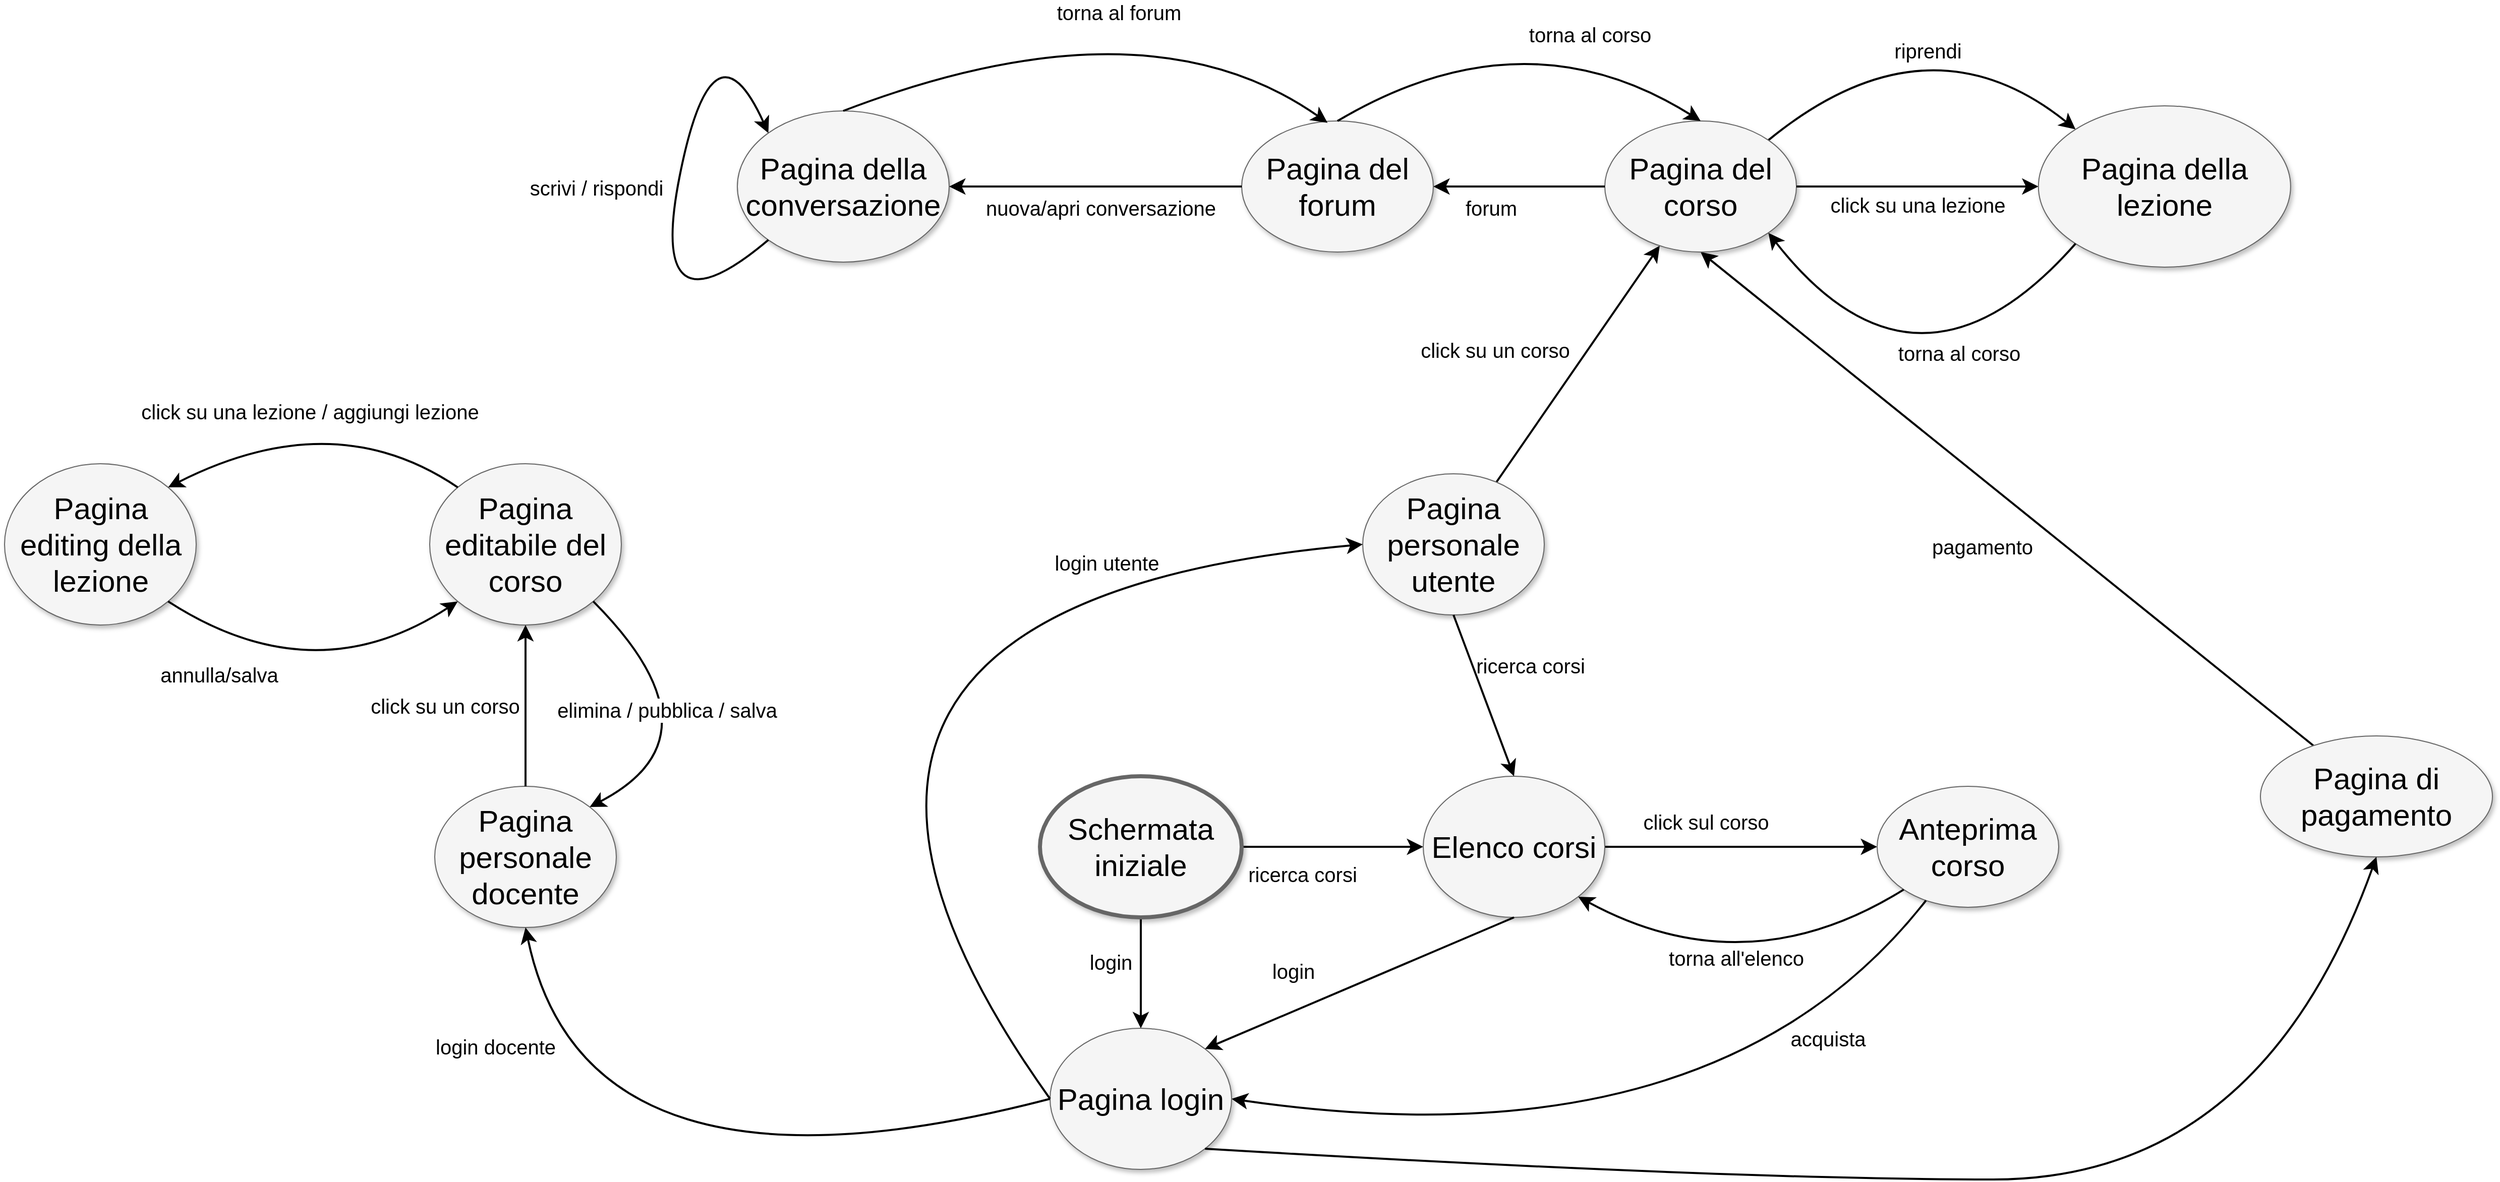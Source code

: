 <mxfile version="15.7.3" type="github">
  <diagram name="Page-1" id="ff44883e-f642-bcb2-894b-16b3d25a3f0b">
    <mxGraphModel dx="5333.5" dy="1724" grid="1" gridSize="10" guides="1" tooltips="1" connect="1" arrows="1" fold="1" page="1" pageScale="1.5" pageWidth="1169" pageHeight="826" background="none" math="0" shadow="0">
      <root>
        <mxCell id="0" style=";html=1;" />
        <mxCell id="1" style=";html=1;" parent="0" />
        <mxCell id="f0bcc99304e6f5a-9" style="edgeStyle=none;curved=1;html=1;startSize=10;endArrow=classic;endFill=1;endSize=10;strokeColor=#000000;strokeWidth=2;fontSize=12;entryX=0.5;entryY=0;entryDx=0;entryDy=0;" parent="1" source="f0bcc99304e6f5a-1" target="XKLOmq4zOArzT65DI4HL-18" edge="1">
          <mxGeometry relative="1" as="geometry">
            <mxPoint x="250" y="1050" as="targetPoint" />
          </mxGeometry>
        </mxCell>
        <mxCell id="f0bcc99304e6f5a-18" value="login" style="text;html=1;resizable=0;points=[];align=center;verticalAlign=middle;labelBackgroundColor=none;fontSize=20;" parent="f0bcc99304e6f5a-9" vertex="1" connectable="0">
          <mxGeometry x="0.255" y="-5" relative="1" as="geometry">
            <mxPoint x="-25" y="-25" as="offset" />
          </mxGeometry>
        </mxCell>
        <mxCell id="f0bcc99304e6f5a-16" style="edgeStyle=none;curved=1;html=1;startSize=10;endFill=1;endSize=10;strokeWidth=2;fontSize=12;" parent="1" source="f0bcc99304e6f5a-1" target="f0bcc99304e6f5a-3" edge="1">
          <mxGeometry relative="1" as="geometry" />
        </mxCell>
        <mxCell id="f0bcc99304e6f5a-19" value="ricerca corsi" style="text;html=1;resizable=0;points=[];align=center;verticalAlign=middle;labelBackgroundColor=#ffffff;fontSize=20;" parent="f0bcc99304e6f5a-16" vertex="1" connectable="0">
          <mxGeometry x="-0.074" y="-2" relative="1" as="geometry">
            <mxPoint x="-24" y="25" as="offset" />
          </mxGeometry>
        </mxCell>
        <mxCell id="f0bcc99304e6f5a-1" value="Schermata iniziale" style="ellipse;whiteSpace=wrap;html=1;rounded=0;shadow=1;strokeColor=#666666;strokeWidth=4;fontSize=30;align=center;fillColor=#f5f5f5;" parent="1" vertex="1">
          <mxGeometry x="150" y="810" width="200" height="140" as="geometry" />
        </mxCell>
        <mxCell id="f0bcc99304e6f5a-10" style="edgeStyle=none;curved=1;html=1;startSize=10;endFill=1;endSize=10;strokeWidth=2;fontSize=12;entryX=0.5;entryY=1;entryDx=0;entryDy=0;" parent="1" source="f0bcc99304e6f5a-6" target="f0bcc99304e6f5a-5" edge="1">
          <mxGeometry relative="1" as="geometry" />
        </mxCell>
        <mxCell id="f0bcc99304e6f5a-20" value="pagamento" style="text;html=1;resizable=0;points=[];align=center;verticalAlign=middle;labelBackgroundColor=#ffffff;fontSize=20;" parent="f0bcc99304e6f5a-10" vertex="1" connectable="0">
          <mxGeometry x="0.154" relative="1" as="geometry">
            <mxPoint x="22" y="85" as="offset" />
          </mxGeometry>
        </mxCell>
        <mxCell id="f0bcc99304e6f5a-11" style="edgeStyle=none;curved=1;html=1;startSize=10;endFill=1;endSize=10;strokeWidth=2;fontSize=12;" parent="1" source="f0bcc99304e6f5a-2" target="f0bcc99304e6f5a-5" edge="1">
          <mxGeometry relative="1" as="geometry" />
        </mxCell>
        <mxCell id="f0bcc99304e6f5a-24" value="click su un corso" style="text;html=1;resizable=0;points=[];align=center;verticalAlign=middle;labelBackgroundColor=#ffffff;fontSize=20;" parent="f0bcc99304e6f5a-11" vertex="1" connectable="0">
          <mxGeometry x="0.167" y="-3" relative="1" as="geometry">
            <mxPoint x="-99" y="4" as="offset" />
          </mxGeometry>
        </mxCell>
        <mxCell id="f0bcc99304e6f5a-2" value="&lt;div&gt;Pagina personale&lt;/div&gt;&lt;div&gt;utente&lt;br&gt;&lt;/div&gt;" style="ellipse;whiteSpace=wrap;html=1;rounded=0;shadow=1;strokeColor=#666666;strokeWidth=1;fontSize=30;align=center;fillColor=#f5f5f5;" parent="1" vertex="1">
          <mxGeometry x="470" y="510" width="180" height="140" as="geometry" />
        </mxCell>
        <mxCell id="f0bcc99304e6f5a-17" style="edgeStyle=none;curved=1;html=1;startSize=10;endFill=1;endSize=10;strokeWidth=2;fontSize=12;" parent="1" source="f0bcc99304e6f5a-3" target="f0bcc99304e6f5a-4" edge="1">
          <mxGeometry relative="1" as="geometry" />
        </mxCell>
        <mxCell id="f0bcc99304e6f5a-27" value="click sul corso" style="text;html=1;resizable=0;points=[];align=center;verticalAlign=middle;labelBackgroundColor=#ffffff;fontSize=20;" parent="f0bcc99304e6f5a-17" vertex="1" connectable="0">
          <mxGeometry x="-0.132" y="-6" relative="1" as="geometry">
            <mxPoint x="-17" y="-31" as="offset" />
          </mxGeometry>
        </mxCell>
        <mxCell id="f0bcc99304e6f5a-3" value="Elenco corsi" style="ellipse;whiteSpace=wrap;html=1;rounded=0;shadow=1;strokeColor=#666666;strokeWidth=1;fontSize=30;align=center;fillColor=#f5f5f5;" parent="1" vertex="1">
          <mxGeometry x="530" y="810" width="180" height="140" as="geometry" />
        </mxCell>
        <mxCell id="f0bcc99304e6f5a-4" value="Anteprima corso" style="ellipse;whiteSpace=wrap;html=1;rounded=0;shadow=1;strokeColor=#666666;strokeWidth=1;fontSize=30;align=center;fillColor=#f5f5f5;" parent="1" vertex="1">
          <mxGeometry x="980" y="820" width="180" height="120" as="geometry" />
        </mxCell>
        <mxCell id="f0bcc99304e6f5a-12" style="edgeStyle=none;curved=1;html=1;startSize=10;endFill=1;endSize=10;strokeWidth=2;fontSize=12;entryX=0;entryY=0;entryDx=0;entryDy=0;exitX=1;exitY=0;exitDx=0;exitDy=0;" parent="1" source="f0bcc99304e6f5a-5" target="XKLOmq4zOArzT65DI4HL-6" edge="1">
          <mxGeometry relative="1" as="geometry">
            <mxPoint x="1169.91" y="225" as="targetPoint" />
            <Array as="points">
              <mxPoint x="1029.91" y="50" />
            </Array>
          </mxGeometry>
        </mxCell>
        <mxCell id="f0bcc99304e6f5a-25" value="riprendi" style="text;html=1;resizable=0;points=[];align=center;verticalAlign=middle;labelBackgroundColor=#ffffff;fontSize=20;" parent="f0bcc99304e6f5a-12" vertex="1" connectable="0">
          <mxGeometry x="-0.073" y="-5" relative="1" as="geometry">
            <mxPoint x="14" y="22" as="offset" />
          </mxGeometry>
        </mxCell>
        <mxCell id="f0bcc99304e6f5a-5" value="Pagina del corso" style="ellipse;whiteSpace=wrap;html=1;rounded=0;shadow=1;strokeColor=#666666;strokeWidth=1;fontSize=30;align=center;fillColor=#f5f5f5;" parent="1" vertex="1">
          <mxGeometry x="710" y="160" width="190" height="130" as="geometry" />
        </mxCell>
        <mxCell id="f0bcc99304e6f5a-14" style="edgeStyle=none;curved=1;html=1;startSize=10;endFill=1;endSize=10;strokeWidth=2;fontSize=12;entryX=1;entryY=0.5;entryDx=0;entryDy=0;" parent="1" source="f0bcc99304e6f5a-4" target="XKLOmq4zOArzT65DI4HL-18" edge="1">
          <mxGeometry relative="1" as="geometry">
            <Array as="points">
              <mxPoint x="820" y="1200" />
            </Array>
          </mxGeometry>
        </mxCell>
        <mxCell id="f0bcc99304e6f5a-22" value="acquista" style="text;html=1;resizable=0;points=[];align=center;verticalAlign=middle;labelBackgroundColor=#ffffff;fontSize=20;" parent="f0bcc99304e6f5a-14" vertex="1" connectable="0">
          <mxGeometry x="-0.349" y="-1" relative="1" as="geometry">
            <mxPoint x="68" y="-74" as="offset" />
          </mxGeometry>
        </mxCell>
        <mxCell id="f0bcc99304e6f5a-6" value="Pagina di pagamento" style="ellipse;whiteSpace=wrap;html=1;rounded=0;shadow=1;strokeColor=#666666;strokeWidth=1;fontSize=30;align=center;fillColor=#f5f5f5;" parent="1" vertex="1">
          <mxGeometry x="1360" y="770" width="230" height="120" as="geometry" />
        </mxCell>
        <mxCell id="XKLOmq4zOArzT65DI4HL-4" style="edgeStyle=none;curved=1;html=1;startSize=10;endFill=1;endSize=10;strokeWidth=2;fontSize=12;exitX=1;exitY=0.5;exitDx=0;exitDy=0;entryX=0;entryY=0.5;entryDx=0;entryDy=0;" edge="1" parent="1" source="f0bcc99304e6f5a-5" target="XKLOmq4zOArzT65DI4HL-6">
          <mxGeometry relative="1" as="geometry">
            <mxPoint x="789.91" y="385" as="sourcePoint" />
            <mxPoint x="1019.91" y="540" as="targetPoint" />
          </mxGeometry>
        </mxCell>
        <mxCell id="XKLOmq4zOArzT65DI4HL-5" value="click su una lezione" style="text;html=1;resizable=0;points=[];align=center;verticalAlign=middle;labelBackgroundColor=#ffffff;fontSize=20;" vertex="1" connectable="0" parent="XKLOmq4zOArzT65DI4HL-4">
          <mxGeometry x="-0.073" y="-5" relative="1" as="geometry">
            <mxPoint x="9" y="13" as="offset" />
          </mxGeometry>
        </mxCell>
        <mxCell id="XKLOmq4zOArzT65DI4HL-7" style="edgeStyle=none;curved=1;html=1;startSize=10;endFill=1;endSize=10;strokeWidth=2;fontSize=12;exitX=0.5;exitY=1;exitDx=0;exitDy=0;entryX=0.5;entryY=0;entryDx=0;entryDy=0;" edge="1" parent="1" source="f0bcc99304e6f5a-2" target="f0bcc99304e6f5a-3">
          <mxGeometry relative="1" as="geometry">
            <mxPoint x="856.291" y="636.82" as="sourcePoint" />
            <mxPoint x="1176.189" y="785.669" as="targetPoint" />
          </mxGeometry>
        </mxCell>
        <mxCell id="XKLOmq4zOArzT65DI4HL-6" value="Pagina della lezione" style="ellipse;whiteSpace=wrap;html=1;rounded=0;shadow=1;strokeColor=#666666;strokeWidth=1;fontSize=30;align=center;fillColor=#f5f5f5;" vertex="1" parent="1">
          <mxGeometry x="1139.91" y="145" width="250" height="160" as="geometry" />
        </mxCell>
        <mxCell id="XKLOmq4zOArzT65DI4HL-10" value="ricerca corsi" style="text;html=1;resizable=0;points=[];align=center;verticalAlign=middle;labelBackgroundColor=none;fontSize=20;rotation=0;" vertex="1" connectable="0" parent="1">
          <mxGeometry x="649.996" y="710.002" as="geometry">
            <mxPoint x="-14" y="-10" as="offset" />
          </mxGeometry>
        </mxCell>
        <mxCell id="XKLOmq4zOArzT65DI4HL-13" style="edgeStyle=none;curved=1;html=1;startSize=10;endFill=1;endSize=10;strokeWidth=2;fontSize=12;exitX=0;exitY=1;exitDx=0;exitDy=0;entryX=1;entryY=1;entryDx=0;entryDy=0;" edge="1" parent="1" source="XKLOmq4zOArzT65DI4HL-6" target="f0bcc99304e6f5a-5">
          <mxGeometry relative="1" as="geometry">
            <mxPoint x="882.203" y="280.881" as="sourcePoint" />
            <mxPoint x="956.775" y="373.27" as="targetPoint" />
            <Array as="points">
              <mxPoint x="1019.91" y="460" />
            </Array>
          </mxGeometry>
        </mxCell>
        <mxCell id="XKLOmq4zOArzT65DI4HL-14" value="torna al corso" style="text;html=1;resizable=0;points=[];align=center;verticalAlign=middle;labelBackgroundColor=#ffffff;fontSize=20;" vertex="1" connectable="0" parent="XKLOmq4zOArzT65DI4HL-13">
          <mxGeometry x="-0.073" y="-5" relative="1" as="geometry">
            <mxPoint x="34" y="-55" as="offset" />
          </mxGeometry>
        </mxCell>
        <mxCell id="XKLOmq4zOArzT65DI4HL-16" style="edgeStyle=none;curved=1;html=1;startSize=10;endFill=1;endSize=10;strokeWidth=2;fontSize=12;exitX=0;exitY=1;exitDx=0;exitDy=0;entryX=1;entryY=1;entryDx=0;entryDy=0;" edge="1" parent="1" source="f0bcc99304e6f5a-4" target="f0bcc99304e6f5a-3">
          <mxGeometry relative="1" as="geometry">
            <mxPoint x="720.0" y="890" as="sourcePoint" />
            <mxPoint x="990.0" y="890" as="targetPoint" />
            <Array as="points">
              <mxPoint x="850" y="1020" />
            </Array>
          </mxGeometry>
        </mxCell>
        <mxCell id="XKLOmq4zOArzT65DI4HL-17" value="torna all&#39;elenco" style="text;html=1;resizable=0;points=[];align=center;verticalAlign=middle;labelBackgroundColor=#ffffff;fontSize=20;" vertex="1" connectable="0" parent="XKLOmq4zOArzT65DI4HL-16">
          <mxGeometry x="-0.132" y="-6" relative="1" as="geometry">
            <mxPoint x="-26" y="-13" as="offset" />
          </mxGeometry>
        </mxCell>
        <mxCell id="XKLOmq4zOArzT65DI4HL-18" value="Pagina login" style="ellipse;whiteSpace=wrap;html=1;rounded=0;shadow=1;strokeColor=#666666;strokeWidth=1;fontSize=30;align=center;fillColor=#f5f5f5;" vertex="1" parent="1">
          <mxGeometry x="160" y="1060" width="180" height="140" as="geometry" />
        </mxCell>
        <mxCell id="XKLOmq4zOArzT65DI4HL-21" style="edgeStyle=none;curved=1;html=1;startSize=10;endArrow=classic;endFill=1;endSize=10;strokeColor=#000000;strokeWidth=2;fontSize=12;entryX=0;entryY=0.5;entryDx=0;entryDy=0;exitX=0;exitY=0.5;exitDx=0;exitDy=0;" edge="1" parent="1" source="XKLOmq4zOArzT65DI4HL-18" target="f0bcc99304e6f5a-2">
          <mxGeometry relative="1" as="geometry">
            <mxPoint x="260" y="960" as="sourcePoint" />
            <mxPoint x="260" y="1070" as="targetPoint" />
            <Array as="points">
              <mxPoint x="-190" y="640" />
            </Array>
          </mxGeometry>
        </mxCell>
        <mxCell id="XKLOmq4zOArzT65DI4HL-23" style="edgeStyle=none;curved=1;html=1;startSize=10;endFill=1;endSize=10;strokeWidth=2;fontSize=12;entryX=0.5;entryY=1;entryDx=0;entryDy=0;exitX=1;exitY=1;exitDx=0;exitDy=0;" edge="1" parent="1" source="XKLOmq4zOArzT65DI4HL-18" target="f0bcc99304e6f5a-6">
          <mxGeometry relative="1" as="geometry">
            <mxPoint x="350.0" y="1140" as="sourcePoint" />
            <mxPoint x="1038.426" y="943.215" as="targetPoint" />
            <Array as="points">
              <mxPoint x="830" y="1210" />
              <mxPoint x="1360" y="1210" />
            </Array>
          </mxGeometry>
        </mxCell>
        <mxCell id="XKLOmq4zOArzT65DI4HL-25" style="edgeStyle=none;curved=1;html=1;startSize=10;endFill=1;endSize=10;strokeWidth=2;fontSize=12;exitX=0;exitY=0.5;exitDx=0;exitDy=0;entryX=1;entryY=0.5;entryDx=0;entryDy=0;" edge="1" parent="1" source="f0bcc99304e6f5a-5" target="XKLOmq4zOArzT65DI4HL-27">
          <mxGeometry relative="1" as="geometry">
            <mxPoint x="612.598" y="528.337" as="sourcePoint" />
            <mxPoint x="620" y="110" as="targetPoint" />
          </mxGeometry>
        </mxCell>
        <mxCell id="XKLOmq4zOArzT65DI4HL-26" value="&lt;div&gt;forum&lt;/div&gt;" style="text;html=1;resizable=0;points=[];align=center;verticalAlign=middle;labelBackgroundColor=#ffffff;fontSize=20;" vertex="1" connectable="0" parent="XKLOmq4zOArzT65DI4HL-25">
          <mxGeometry x="0.167" y="-3" relative="1" as="geometry">
            <mxPoint x="-14" y="24" as="offset" />
          </mxGeometry>
        </mxCell>
        <mxCell id="XKLOmq4zOArzT65DI4HL-27" value="Pagina del forum" style="ellipse;whiteSpace=wrap;html=1;rounded=0;shadow=1;strokeColor=#666666;strokeWidth=1;fontSize=30;align=center;fillColor=#f5f5f5;" vertex="1" parent="1">
          <mxGeometry x="350.0" y="160" width="190" height="130" as="geometry" />
        </mxCell>
        <mxCell id="XKLOmq4zOArzT65DI4HL-30" style="edgeStyle=none;curved=1;html=1;startSize=10;endFill=1;endSize=10;strokeWidth=2;fontSize=12;entryX=0.5;entryY=0;entryDx=0;entryDy=0;exitX=0.5;exitY=0;exitDx=0;exitDy=0;" edge="1" parent="1" source="XKLOmq4zOArzT65DI4HL-27" target="f0bcc99304e6f5a-5">
          <mxGeometry relative="1" as="geometry">
            <mxPoint x="390" y="160" as="sourcePoint" />
            <mxPoint x="770" y="110" as="targetPoint" />
            <Array as="points">
              <mxPoint x="630" y="50" />
            </Array>
          </mxGeometry>
        </mxCell>
        <mxCell id="XKLOmq4zOArzT65DI4HL-31" value="torna al corso" style="text;html=1;resizable=0;points=[];align=center;verticalAlign=middle;labelBackgroundColor=#ffffff;fontSize=20;" vertex="1" connectable="0" parent="XKLOmq4zOArzT65DI4HL-30">
          <mxGeometry x="0.167" y="-3" relative="1" as="geometry">
            <mxPoint x="40" y="5" as="offset" />
          </mxGeometry>
        </mxCell>
        <mxCell id="XKLOmq4zOArzT65DI4HL-32" value="Pagina della conversazione" style="ellipse;whiteSpace=wrap;html=1;rounded=0;shadow=1;strokeColor=#666666;strokeWidth=1;fontSize=30;align=center;fillColor=#f5f5f5;" vertex="1" parent="1">
          <mxGeometry x="-150" y="150" width="210" height="150" as="geometry" />
        </mxCell>
        <mxCell id="XKLOmq4zOArzT65DI4HL-33" style="edgeStyle=none;curved=1;html=1;startSize=10;endFill=1;endSize=10;strokeWidth=2;fontSize=12;exitX=0;exitY=0.5;exitDx=0;exitDy=0;" edge="1" parent="1" source="XKLOmq4zOArzT65DI4HL-27" target="XKLOmq4zOArzT65DI4HL-32">
          <mxGeometry relative="1" as="geometry">
            <mxPoint x="720.0" y="235" as="sourcePoint" />
            <mxPoint x="550.0" y="235" as="targetPoint" />
          </mxGeometry>
        </mxCell>
        <mxCell id="XKLOmq4zOArzT65DI4HL-34" value="nuova/apri conversazione" style="text;html=1;resizable=0;points=[];align=center;verticalAlign=middle;labelBackgroundColor=#ffffff;fontSize=20;" vertex="1" connectable="0" parent="XKLOmq4zOArzT65DI4HL-33">
          <mxGeometry x="0.167" y="-3" relative="1" as="geometry">
            <mxPoint x="29" y="24" as="offset" />
          </mxGeometry>
        </mxCell>
        <mxCell id="XKLOmq4zOArzT65DI4HL-35" style="edgeStyle=none;curved=1;html=1;startSize=10;endFill=1;endSize=10;strokeWidth=2;fontSize=12;entryX=0.448;entryY=0.014;entryDx=0;entryDy=0;exitX=0.5;exitY=0;exitDx=0;exitDy=0;entryPerimeter=0;" edge="1" parent="1" source="XKLOmq4zOArzT65DI4HL-32" target="XKLOmq4zOArzT65DI4HL-27">
          <mxGeometry relative="1" as="geometry">
            <mxPoint x="70" y="145" as="sourcePoint" />
            <mxPoint x="430" y="145" as="targetPoint" />
            <Array as="points">
              <mxPoint x="255" y="35" />
            </Array>
          </mxGeometry>
        </mxCell>
        <mxCell id="XKLOmq4zOArzT65DI4HL-36" value="torna al forum" style="text;html=1;resizable=0;points=[];align=center;verticalAlign=middle;labelBackgroundColor=#ffffff;fontSize=20;" vertex="1" connectable="0" parent="XKLOmq4zOArzT65DI4HL-35">
          <mxGeometry x="0.167" y="-3" relative="1" as="geometry">
            <mxPoint x="-23" y="12" as="offset" />
          </mxGeometry>
        </mxCell>
        <mxCell id="XKLOmq4zOArzT65DI4HL-37" style="edgeStyle=none;curved=1;html=1;startSize=10;endFill=1;endSize=10;strokeWidth=2;fontSize=12;entryX=0;entryY=0;entryDx=0;entryDy=0;exitX=0;exitY=1;exitDx=0;exitDy=0;" edge="1" parent="1" source="XKLOmq4zOArzT65DI4HL-32" target="XKLOmq4zOArzT65DI4HL-32">
          <mxGeometry relative="1" as="geometry">
            <mxPoint x="-359.5" y="160" as="sourcePoint" />
            <mxPoint x="0.5" y="160" as="targetPoint" />
            <Array as="points">
              <mxPoint x="-240" y="380" />
              <mxPoint x="-174.5" y="50" />
            </Array>
          </mxGeometry>
        </mxCell>
        <mxCell id="XKLOmq4zOArzT65DI4HL-38" value="scrivi / rispondi" style="text;html=1;resizable=0;points=[];align=center;verticalAlign=middle;labelBackgroundColor=#ffffff;fontSize=20;" vertex="1" connectable="0" parent="XKLOmq4zOArzT65DI4HL-37">
          <mxGeometry x="0.167" y="-3" relative="1" as="geometry">
            <mxPoint x="-94" y="50" as="offset" />
          </mxGeometry>
        </mxCell>
        <mxCell id="XKLOmq4zOArzT65DI4HL-39" style="edgeStyle=none;curved=1;html=1;startSize=10;endArrow=classic;endFill=1;endSize=10;strokeColor=#000000;strokeWidth=2;fontSize=12;entryX=1;entryY=0;entryDx=0;entryDy=0;exitX=0.5;exitY=1;exitDx=0;exitDy=0;" edge="1" parent="1" source="f0bcc99304e6f5a-3" target="XKLOmq4zOArzT65DI4HL-18">
          <mxGeometry relative="1" as="geometry">
            <mxPoint x="260" y="960" as="sourcePoint" />
            <mxPoint x="260" y="1070" as="targetPoint" />
          </mxGeometry>
        </mxCell>
        <mxCell id="XKLOmq4zOArzT65DI4HL-40" value="login" style="text;html=1;resizable=0;points=[];align=center;verticalAlign=middle;labelBackgroundColor=none;fontSize=20;" vertex="1" connectable="0" parent="XKLOmq4zOArzT65DI4HL-39">
          <mxGeometry x="0.255" y="-5" relative="1" as="geometry">
            <mxPoint x="-25" y="-25" as="offset" />
          </mxGeometry>
        </mxCell>
        <mxCell id="XKLOmq4zOArzT65DI4HL-42" value="login utente" style="text;html=1;resizable=0;points=[];align=center;verticalAlign=middle;labelBackgroundColor=none;fontSize=20;" vertex="1" connectable="0" parent="1">
          <mxGeometry x="1299.999" y="1089.996" as="geometry">
            <mxPoint x="-1084" y="-492" as="offset" />
          </mxGeometry>
        </mxCell>
        <mxCell id="XKLOmq4zOArzT65DI4HL-43" value="&lt;div&gt;Pagina personale&lt;/div&gt;&lt;div&gt;docente&lt;br&gt;&lt;/div&gt;" style="ellipse;whiteSpace=wrap;html=1;rounded=0;shadow=1;strokeColor=#666666;strokeWidth=1;fontSize=30;align=center;fillColor=#f5f5f5;" vertex="1" parent="1">
          <mxGeometry x="-450" y="820" width="180" height="140" as="geometry" />
        </mxCell>
        <mxCell id="XKLOmq4zOArzT65DI4HL-44" style="edgeStyle=none;curved=1;html=1;startSize=10;endArrow=classic;endFill=1;endSize=10;strokeColor=#000000;strokeWidth=2;fontSize=12;entryX=0.5;entryY=1;entryDx=0;entryDy=0;exitX=0;exitY=0.5;exitDx=0;exitDy=0;" edge="1" parent="1" source="XKLOmq4zOArzT65DI4HL-18" target="XKLOmq4zOArzT65DI4HL-43">
          <mxGeometry relative="1" as="geometry">
            <mxPoint x="-800" y="1270" as="sourcePoint" />
            <mxPoint x="-490" y="720" as="targetPoint" />
            <Array as="points">
              <mxPoint x="-300" y="1250" />
            </Array>
          </mxGeometry>
        </mxCell>
        <mxCell id="XKLOmq4zOArzT65DI4HL-46" value="login docente" style="text;html=1;resizable=0;points=[];align=center;verticalAlign=middle;labelBackgroundColor=#ffffff;fontSize=20;" vertex="1" connectable="0" parent="1">
          <mxGeometry x="-380" y="1080" as="geometry">
            <mxPoint x="-10" y="-2" as="offset" />
          </mxGeometry>
        </mxCell>
        <mxCell id="XKLOmq4zOArzT65DI4HL-48" value="Pagina editabile del corso" style="ellipse;whiteSpace=wrap;html=1;rounded=0;shadow=1;strokeColor=#666666;strokeWidth=1;fontSize=30;align=center;fillColor=#f5f5f5;" vertex="1" parent="1">
          <mxGeometry x="-455" y="500" width="190" height="160" as="geometry" />
        </mxCell>
        <mxCell id="XKLOmq4zOArzT65DI4HL-49" style="edgeStyle=none;curved=1;html=1;startSize=10;endFill=1;endSize=10;strokeWidth=2;fontSize=12;entryX=0.5;entryY=1;entryDx=0;entryDy=0;exitX=0.5;exitY=0;exitDx=0;exitDy=0;" edge="1" parent="1" source="XKLOmq4zOArzT65DI4HL-43" target="XKLOmq4zOArzT65DI4HL-48">
          <mxGeometry relative="1" as="geometry">
            <mxPoint x="-430" y="520" as="sourcePoint" />
            <mxPoint x="-250" y="520" as="targetPoint" />
            <Array as="points" />
          </mxGeometry>
        </mxCell>
        <mxCell id="XKLOmq4zOArzT65DI4HL-50" value="click su un corso" style="text;html=1;resizable=0;points=[];align=center;verticalAlign=middle;labelBackgroundColor=#ffffff;fontSize=20;" vertex="1" connectable="0" parent="XKLOmq4zOArzT65DI4HL-49">
          <mxGeometry x="-0.074" y="-2" relative="1" as="geometry">
            <mxPoint x="-82" y="-6" as="offset" />
          </mxGeometry>
        </mxCell>
        <mxCell id="XKLOmq4zOArzT65DI4HL-51" value="Pagina editing della lezione" style="ellipse;whiteSpace=wrap;html=1;rounded=0;shadow=1;strokeColor=#666666;strokeWidth=1;fontSize=30;align=center;fillColor=#f5f5f5;" vertex="1" parent="1">
          <mxGeometry x="-876.5" y="500" width="190" height="160" as="geometry" />
        </mxCell>
        <mxCell id="XKLOmq4zOArzT65DI4HL-52" style="edgeStyle=none;curved=1;html=1;startSize=10;endFill=1;endSize=10;strokeWidth=2;fontSize=12;entryX=1;entryY=0;entryDx=0;entryDy=0;exitX=0;exitY=0;exitDx=0;exitDy=0;" edge="1" parent="1" source="XKLOmq4zOArzT65DI4HL-48" target="XKLOmq4zOArzT65DI4HL-51">
          <mxGeometry relative="1" as="geometry">
            <mxPoint x="-730" y="920" as="sourcePoint" />
            <mxPoint x="-730" y="760" as="targetPoint" />
            <Array as="points">
              <mxPoint x="-550" y="440" />
            </Array>
          </mxGeometry>
        </mxCell>
        <mxCell id="XKLOmq4zOArzT65DI4HL-53" value="click su una lezione / aggiungi lezione" style="text;html=1;resizable=0;points=[];align=center;verticalAlign=middle;labelBackgroundColor=#ffffff;fontSize=20;" vertex="1" connectable="0" parent="XKLOmq4zOArzT65DI4HL-52">
          <mxGeometry x="-0.074" y="-2" relative="1" as="geometry">
            <mxPoint x="-18" y="7" as="offset" />
          </mxGeometry>
        </mxCell>
        <mxCell id="XKLOmq4zOArzT65DI4HL-54" style="edgeStyle=none;curved=1;html=1;startSize=10;endFill=1;endSize=10;strokeWidth=2;fontSize=12;entryX=0;entryY=1;entryDx=0;entryDy=0;exitX=1;exitY=1;exitDx=0;exitDy=0;" edge="1" parent="1" source="XKLOmq4zOArzT65DI4HL-51" target="XKLOmq4zOArzT65DI4HL-48">
          <mxGeometry relative="1" as="geometry">
            <mxPoint x="-340" y="840" as="sourcePoint" />
            <mxPoint x="-340" y="680" as="targetPoint" />
            <Array as="points">
              <mxPoint x="-570" y="730" />
            </Array>
          </mxGeometry>
        </mxCell>
        <mxCell id="XKLOmq4zOArzT65DI4HL-55" value="annulla/salva" style="text;html=1;resizable=0;points=[];align=center;verticalAlign=middle;labelBackgroundColor=#ffffff;fontSize=20;" vertex="1" connectable="0" parent="XKLOmq4zOArzT65DI4HL-54">
          <mxGeometry x="-0.074" y="-2" relative="1" as="geometry">
            <mxPoint x="-82" y="-16" as="offset" />
          </mxGeometry>
        </mxCell>
        <mxCell id="XKLOmq4zOArzT65DI4HL-56" style="edgeStyle=none;curved=1;html=1;startSize=10;endFill=1;endSize=10;strokeWidth=2;fontSize=12;entryX=1;entryY=0;entryDx=0;entryDy=0;exitX=1;exitY=1;exitDx=0;exitDy=0;" edge="1" parent="1" source="XKLOmq4zOArzT65DI4HL-48" target="XKLOmq4zOArzT65DI4HL-43">
          <mxGeometry relative="1" as="geometry">
            <mxPoint x="-350" y="830" as="sourcePoint" />
            <mxPoint x="-350" y="670" as="targetPoint" />
            <Array as="points">
              <mxPoint x="-160" y="770" />
            </Array>
          </mxGeometry>
        </mxCell>
        <mxCell id="XKLOmq4zOArzT65DI4HL-57" value="elimina / pubblica / salva" style="text;html=1;resizable=0;points=[];align=center;verticalAlign=middle;labelBackgroundColor=#ffffff;fontSize=20;" vertex="1" connectable="0" parent="XKLOmq4zOArzT65DI4HL-56">
          <mxGeometry x="-0.074" y="-2" relative="1" as="geometry">
            <mxPoint x="-37" y="-6" as="offset" />
          </mxGeometry>
        </mxCell>
      </root>
    </mxGraphModel>
  </diagram>
</mxfile>
